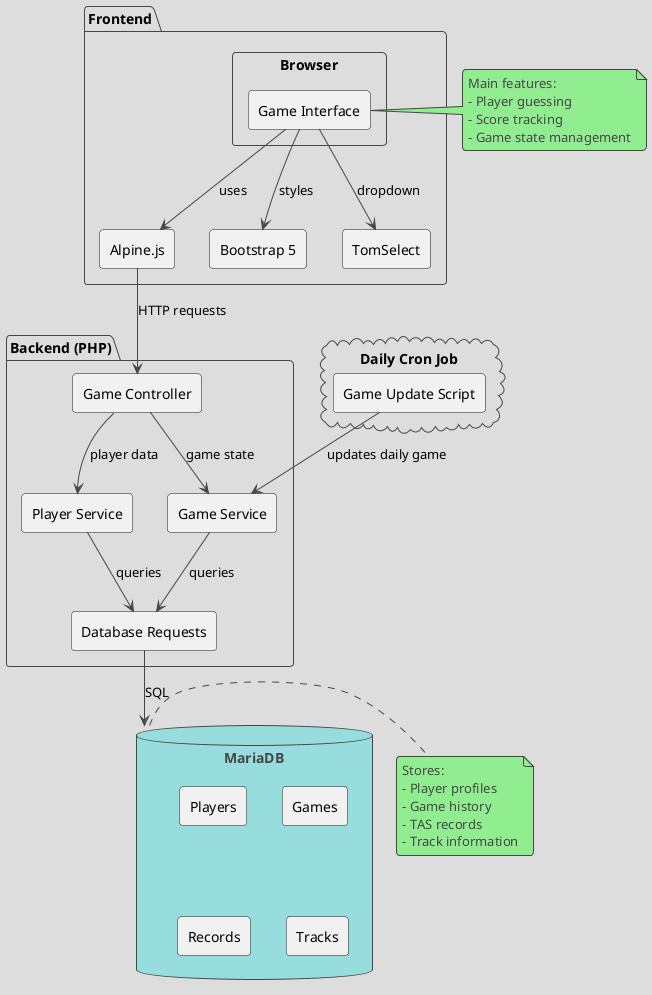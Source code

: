 @startuml
!theme toy
skinparam componentStyle rectangle

package "Frontend" {
  [Alpine.js] as alpine
  [Bootstrap 5] as bootstrap
  [TomSelect] as tomselect
  
  component "Browser" as browser {
    [Game Interface] as game
  }
}

package "Backend (PHP)" {
  [Game Controller] as gamecontroller
  [Player Service] as playerservice
  [Game Service] as gameservice
  [Database Requests] as dbrequests
}

database "MariaDB" {
  [Players]
  [Games]
  [Records]
  [Tracks]
}

cloud "Daily Cron Job" {
  [Game Update Script]
}

game --> alpine : uses
game --> bootstrap : styles
game --> tomselect : dropdown
alpine --> gamecontroller : HTTP requests

gamecontroller --> playerservice : player data
gamecontroller --> gameservice : game state
playerservice --> dbrequests : queries
gameservice --> dbrequests : queries
dbrequests --> MariaDB : SQL

[Game Update Script] --> gameservice : updates daily game

note right of game
  Main features:
  - Player guessing
  - Score tracking
  - Game state management
end note

note right of MariaDB
  Stores:
  - Player profiles
  - Game history
  - TAS records
  - Track information
end note
@enduml